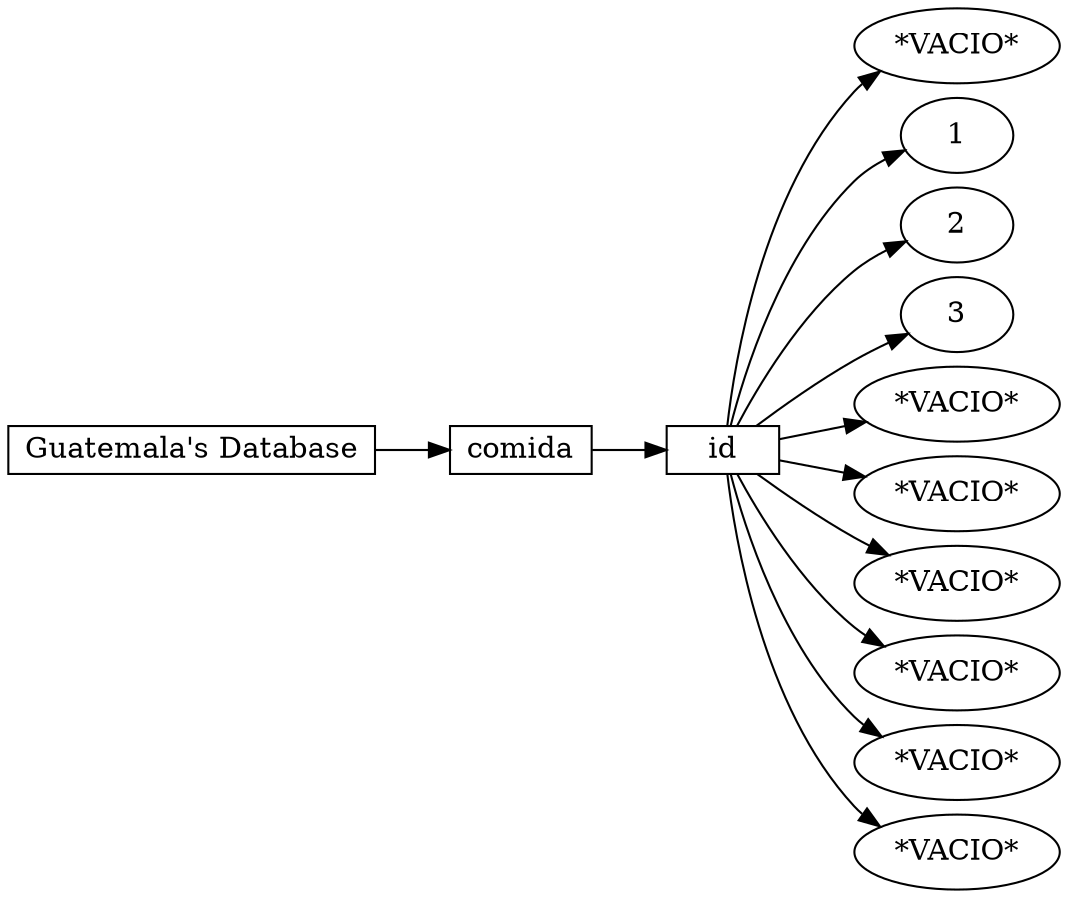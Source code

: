 digraph G {
     nodesep=.1;
     rankdir=LR;
     node0 [label="Guatemala's Database", shape=record, height=.1];
     node0 -> node1;
     node1 [label="comida", shape=record, height=.1];
     node1 -> node2;
     node2 [label="id", shape=record, height=.1];
     node2 -> node3;
     node3 [label="*VACIO*"];
     node2 -> node4;
     node4 [label="1"];
     node2 -> node5;
     node5 [label="2"];
     node2 -> node6;
     node6 [label="3"];
     node2 -> node7;
     node7 [label="*VACIO*"];
     node2 -> node8;
     node8 [label="*VACIO*"];
     node2 -> node9;
     node9 [label="*VACIO*"];
     node2 -> node10;
     node10 [label="*VACIO*"];
     node2 -> node11;
     node11 [label="*VACIO*"];
     node2 -> node12;
     node12 [label="*VACIO*"];
}